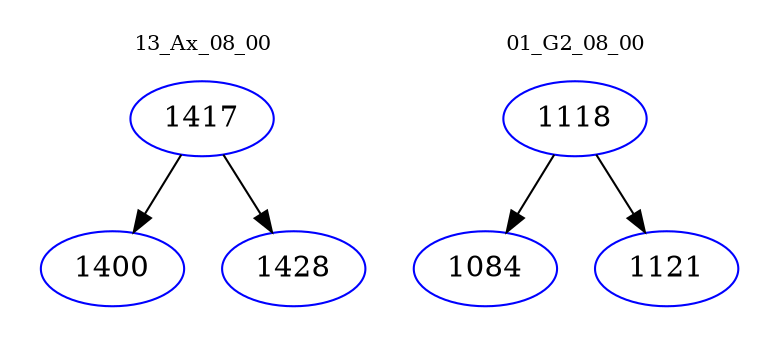 digraph{
subgraph cluster_0 {
color = white
label = "13_Ax_08_00";
fontsize=10;
T0_1417 [label="1417", color="blue"]
T0_1417 -> T0_1400 [color="black"]
T0_1400 [label="1400", color="blue"]
T0_1417 -> T0_1428 [color="black"]
T0_1428 [label="1428", color="blue"]
}
subgraph cluster_1 {
color = white
label = "01_G2_08_00";
fontsize=10;
T1_1118 [label="1118", color="blue"]
T1_1118 -> T1_1084 [color="black"]
T1_1084 [label="1084", color="blue"]
T1_1118 -> T1_1121 [color="black"]
T1_1121 [label="1121", color="blue"]
}
}
